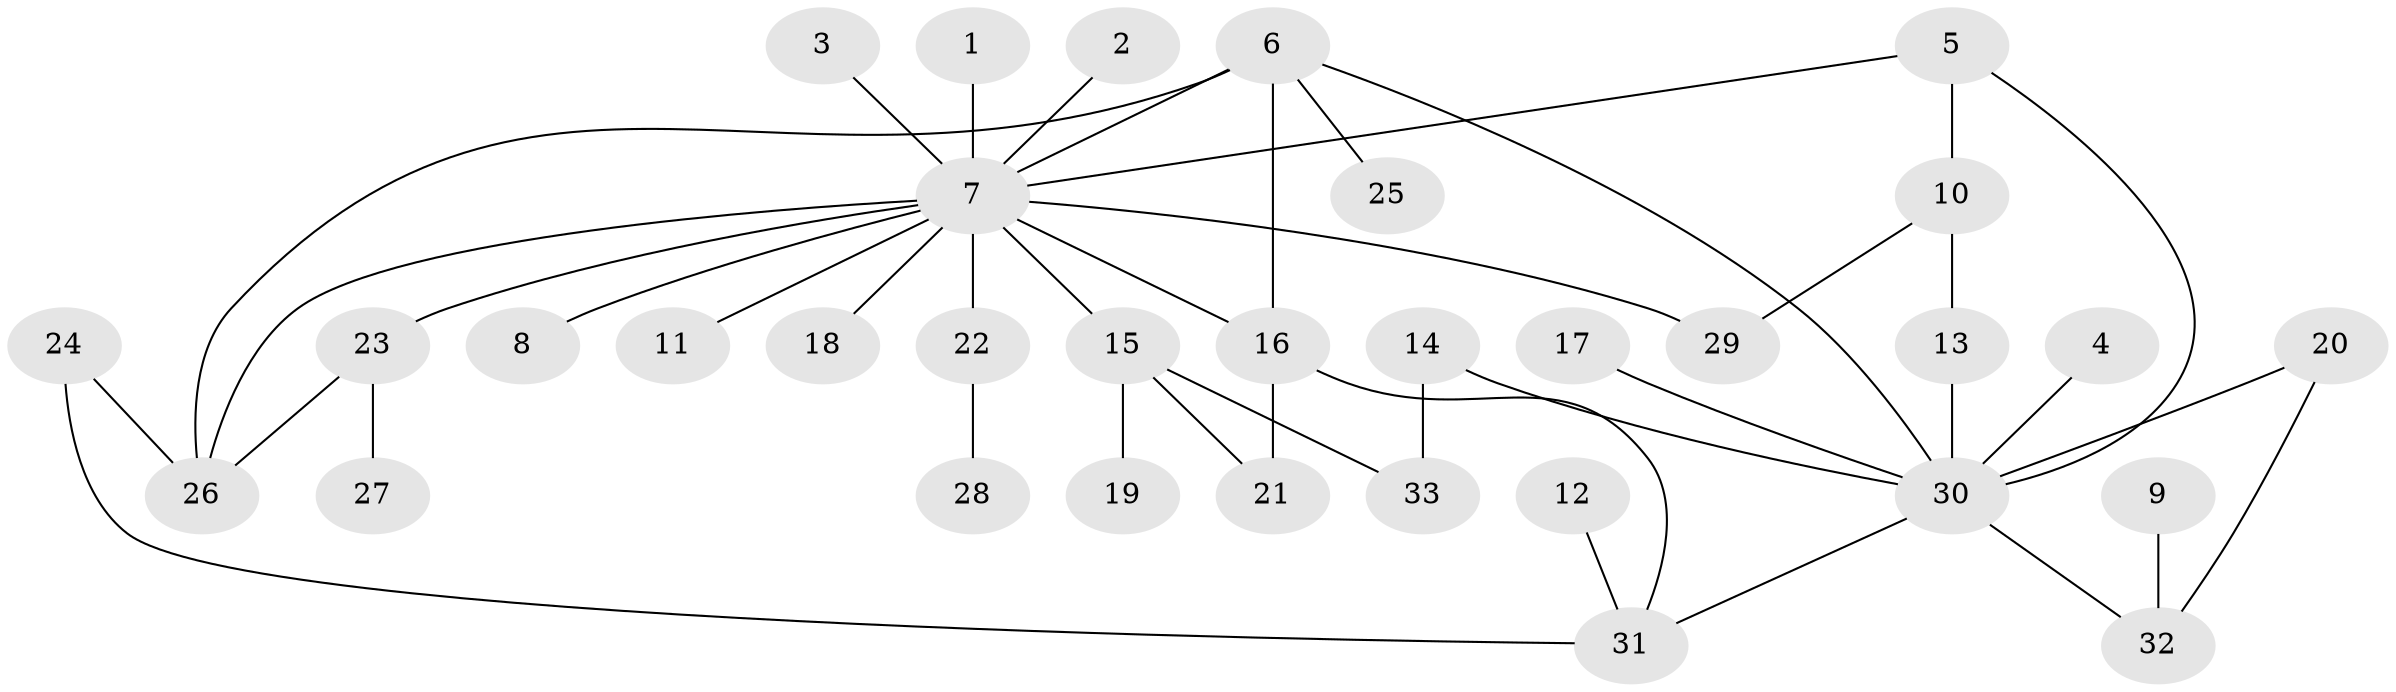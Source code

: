 // original degree distribution, {5: 0.09090909090909091, 20: 0.015151515151515152, 1: 0.5, 2: 0.21212121212121213, 4: 0.030303030303030304, 11: 0.015151515151515152, 3: 0.12121212121212122, 6: 0.015151515151515152}
// Generated by graph-tools (version 1.1) at 2025/36/03/04/25 23:36:38]
// undirected, 33 vertices, 43 edges
graph export_dot {
  node [color=gray90,style=filled];
  1;
  2;
  3;
  4;
  5;
  6;
  7;
  8;
  9;
  10;
  11;
  12;
  13;
  14;
  15;
  16;
  17;
  18;
  19;
  20;
  21;
  22;
  23;
  24;
  25;
  26;
  27;
  28;
  29;
  30;
  31;
  32;
  33;
  1 -- 7 [weight=1.0];
  2 -- 7 [weight=1.0];
  3 -- 7 [weight=1.0];
  4 -- 30 [weight=1.0];
  5 -- 7 [weight=1.0];
  5 -- 10 [weight=1.0];
  5 -- 30 [weight=1.0];
  6 -- 7 [weight=1.0];
  6 -- 16 [weight=1.0];
  6 -- 25 [weight=1.0];
  6 -- 26 [weight=1.0];
  6 -- 30 [weight=1.0];
  7 -- 8 [weight=1.0];
  7 -- 11 [weight=1.0];
  7 -- 15 [weight=1.0];
  7 -- 16 [weight=2.0];
  7 -- 18 [weight=1.0];
  7 -- 22 [weight=1.0];
  7 -- 23 [weight=1.0];
  7 -- 26 [weight=1.0];
  7 -- 29 [weight=1.0];
  9 -- 32 [weight=1.0];
  10 -- 13 [weight=1.0];
  10 -- 29 [weight=1.0];
  12 -- 31 [weight=1.0];
  13 -- 30 [weight=1.0];
  14 -- 30 [weight=1.0];
  14 -- 33 [weight=1.0];
  15 -- 19 [weight=1.0];
  15 -- 21 [weight=1.0];
  15 -- 33 [weight=1.0];
  16 -- 21 [weight=1.0];
  16 -- 31 [weight=1.0];
  17 -- 30 [weight=1.0];
  20 -- 30 [weight=1.0];
  20 -- 32 [weight=1.0];
  22 -- 28 [weight=1.0];
  23 -- 26 [weight=1.0];
  23 -- 27 [weight=1.0];
  24 -- 26 [weight=1.0];
  24 -- 31 [weight=1.0];
  30 -- 31 [weight=1.0];
  30 -- 32 [weight=1.0];
}
